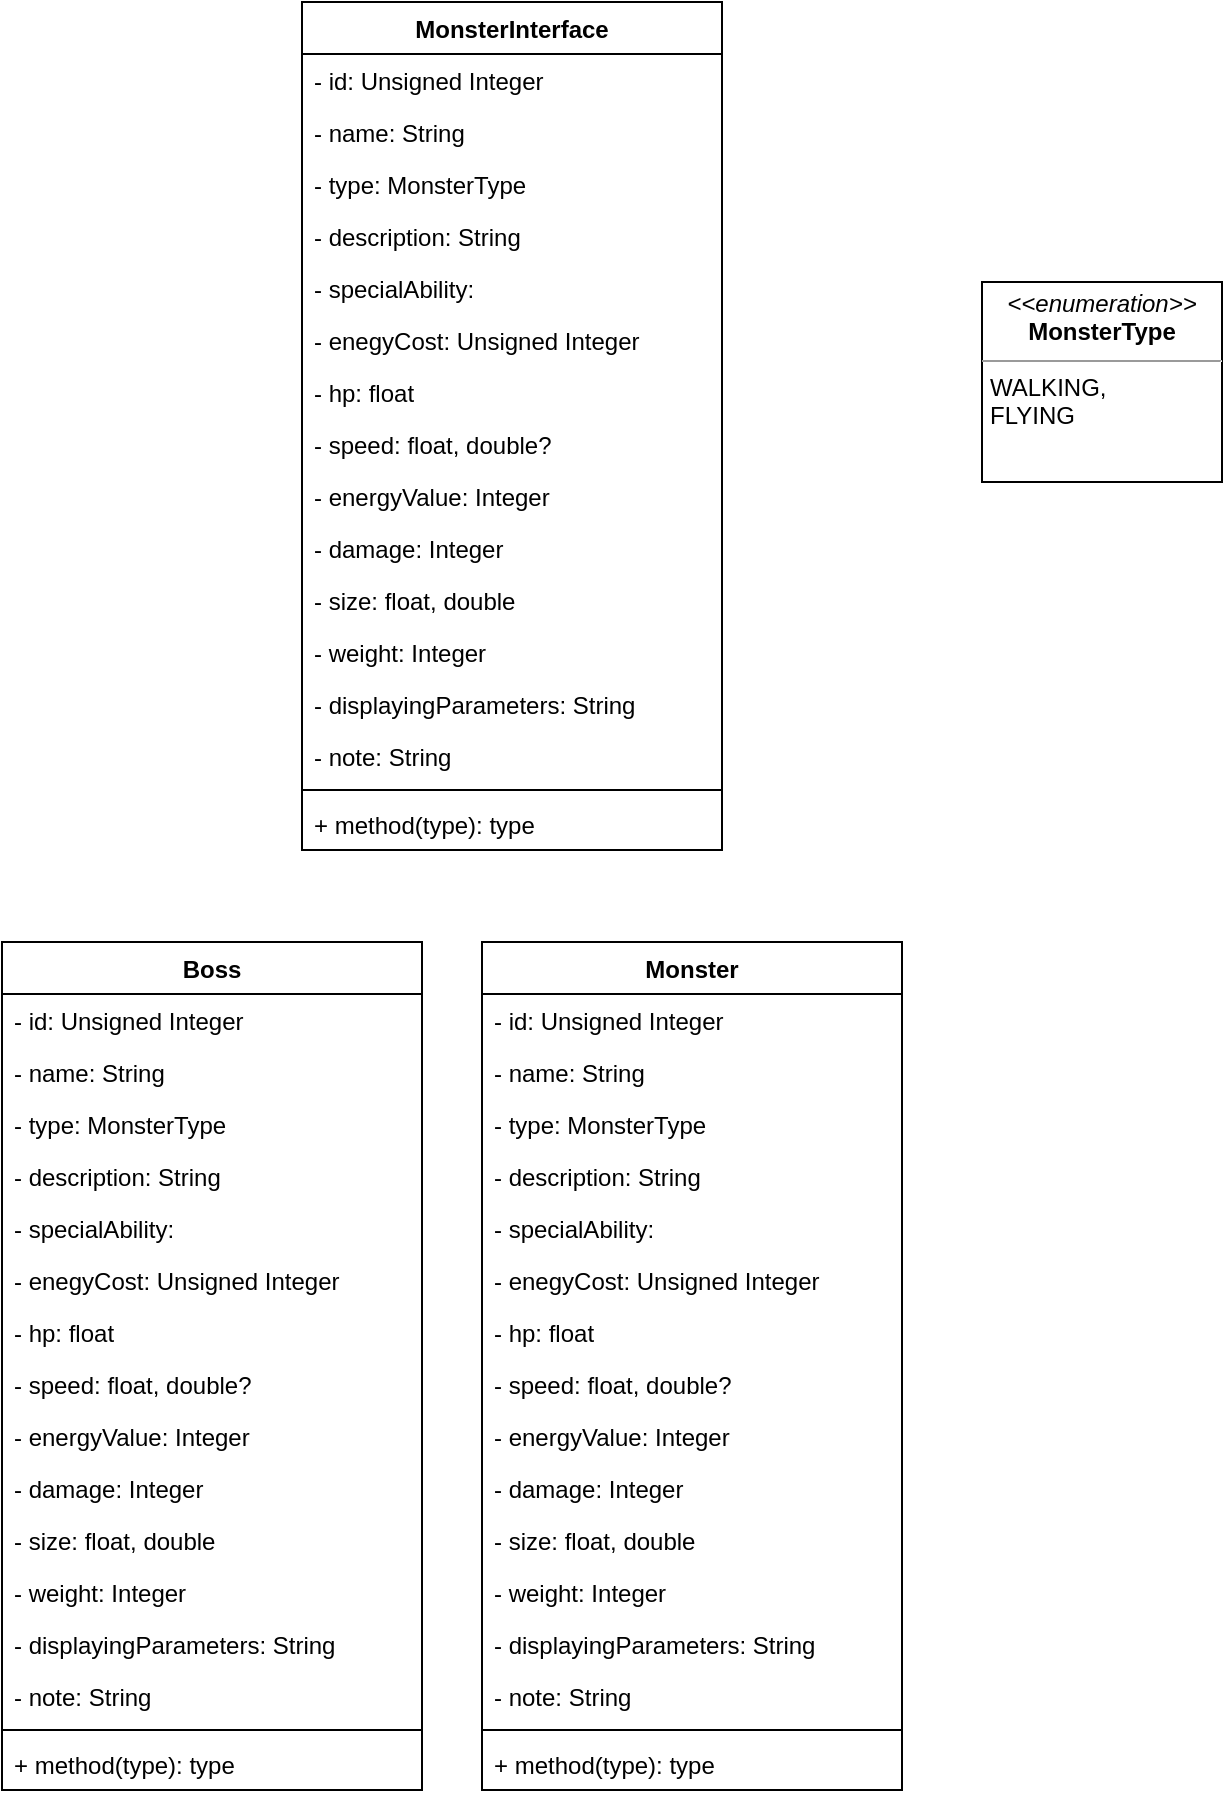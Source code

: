<mxfile version="20.0.1" type="github">
  <diagram id="3Hzr0n2Hrk9hMCZVUcCn" name="Page-1">
    <mxGraphModel dx="1422" dy="737" grid="1" gridSize="10" guides="1" tooltips="1" connect="1" arrows="1" fold="1" page="1" pageScale="1" pageWidth="850" pageHeight="1100" math="0" shadow="0">
      <root>
        <mxCell id="0" />
        <mxCell id="1" parent="0" />
        <mxCell id="gTmIQ7LkwGz3GuOeLMRu-1" value="MonsterInterface" style="swimlane;fontStyle=1;align=center;verticalAlign=top;childLayout=stackLayout;horizontal=1;startSize=26;horizontalStack=0;resizeParent=1;resizeParentMax=0;resizeLast=0;collapsible=1;marginBottom=0;" vertex="1" parent="1">
          <mxGeometry x="250" y="60" width="210" height="424" as="geometry" />
        </mxCell>
        <mxCell id="gTmIQ7LkwGz3GuOeLMRu-2" value="- id: Unsigned Integer" style="text;strokeColor=none;fillColor=none;align=left;verticalAlign=top;spacingLeft=4;spacingRight=4;overflow=hidden;rotatable=0;points=[[0,0.5],[1,0.5]];portConstraint=eastwest;" vertex="1" parent="gTmIQ7LkwGz3GuOeLMRu-1">
          <mxGeometry y="26" width="210" height="26" as="geometry" />
        </mxCell>
        <mxCell id="gTmIQ7LkwGz3GuOeLMRu-15" value="- name: String" style="text;strokeColor=none;fillColor=none;align=left;verticalAlign=top;spacingLeft=4;spacingRight=4;overflow=hidden;rotatable=0;points=[[0,0.5],[1,0.5]];portConstraint=eastwest;" vertex="1" parent="gTmIQ7LkwGz3GuOeLMRu-1">
          <mxGeometry y="52" width="210" height="26" as="geometry" />
        </mxCell>
        <mxCell id="gTmIQ7LkwGz3GuOeLMRu-16" value="- type: MonsterType" style="text;strokeColor=none;fillColor=none;align=left;verticalAlign=top;spacingLeft=4;spacingRight=4;overflow=hidden;rotatable=0;points=[[0,0.5],[1,0.5]];portConstraint=eastwest;" vertex="1" parent="gTmIQ7LkwGz3GuOeLMRu-1">
          <mxGeometry y="78" width="210" height="26" as="geometry" />
        </mxCell>
        <mxCell id="gTmIQ7LkwGz3GuOeLMRu-6" value="- description: String" style="text;strokeColor=none;fillColor=none;align=left;verticalAlign=top;spacingLeft=4;spacingRight=4;overflow=hidden;rotatable=0;points=[[0,0.5],[1,0.5]];portConstraint=eastwest;" vertex="1" parent="gTmIQ7LkwGz3GuOeLMRu-1">
          <mxGeometry y="104" width="210" height="26" as="geometry" />
        </mxCell>
        <mxCell id="gTmIQ7LkwGz3GuOeLMRu-7" value="- specialAbility: " style="text;strokeColor=none;fillColor=none;align=left;verticalAlign=top;spacingLeft=4;spacingRight=4;overflow=hidden;rotatable=0;points=[[0,0.5],[1,0.5]];portConstraint=eastwest;" vertex="1" parent="gTmIQ7LkwGz3GuOeLMRu-1">
          <mxGeometry y="130" width="210" height="26" as="geometry" />
        </mxCell>
        <mxCell id="gTmIQ7LkwGz3GuOeLMRu-8" value="- enegyCost: Unsigned Integer" style="text;strokeColor=none;fillColor=none;align=left;verticalAlign=top;spacingLeft=4;spacingRight=4;overflow=hidden;rotatable=0;points=[[0,0.5],[1,0.5]];portConstraint=eastwest;labelBackgroundColor=default;" vertex="1" parent="gTmIQ7LkwGz3GuOeLMRu-1">
          <mxGeometry y="156" width="210" height="26" as="geometry" />
        </mxCell>
        <mxCell id="gTmIQ7LkwGz3GuOeLMRu-9" value="- hp: float" style="text;strokeColor=none;fillColor=none;align=left;verticalAlign=top;spacingLeft=4;spacingRight=4;overflow=hidden;rotatable=0;points=[[0,0.5],[1,0.5]];portConstraint=eastwest;" vertex="1" parent="gTmIQ7LkwGz3GuOeLMRu-1">
          <mxGeometry y="182" width="210" height="26" as="geometry" />
        </mxCell>
        <mxCell id="gTmIQ7LkwGz3GuOeLMRu-10" value="- speed: float, double?" style="text;strokeColor=none;fillColor=none;align=left;verticalAlign=top;spacingLeft=4;spacingRight=4;overflow=hidden;rotatable=0;points=[[0,0.5],[1,0.5]];portConstraint=eastwest;" vertex="1" parent="gTmIQ7LkwGz3GuOeLMRu-1">
          <mxGeometry y="208" width="210" height="26" as="geometry" />
        </mxCell>
        <mxCell id="gTmIQ7LkwGz3GuOeLMRu-13" value="- energyValue: Integer" style="text;strokeColor=none;fillColor=none;align=left;verticalAlign=top;spacingLeft=4;spacingRight=4;overflow=hidden;rotatable=0;points=[[0,0.5],[1,0.5]];portConstraint=eastwest;" vertex="1" parent="gTmIQ7LkwGz3GuOeLMRu-1">
          <mxGeometry y="234" width="210" height="26" as="geometry" />
        </mxCell>
        <mxCell id="gTmIQ7LkwGz3GuOeLMRu-14" value="- damage: Integer" style="text;strokeColor=none;fillColor=none;align=left;verticalAlign=top;spacingLeft=4;spacingRight=4;overflow=hidden;rotatable=0;points=[[0,0.5],[1,0.5]];portConstraint=eastwest;" vertex="1" parent="gTmIQ7LkwGz3GuOeLMRu-1">
          <mxGeometry y="260" width="210" height="26" as="geometry" />
        </mxCell>
        <mxCell id="gTmIQ7LkwGz3GuOeLMRu-11" value="- size: float, double" style="text;strokeColor=none;fillColor=none;align=left;verticalAlign=top;spacingLeft=4;spacingRight=4;overflow=hidden;rotatable=0;points=[[0,0.5],[1,0.5]];portConstraint=eastwest;" vertex="1" parent="gTmIQ7LkwGz3GuOeLMRu-1">
          <mxGeometry y="286" width="210" height="26" as="geometry" />
        </mxCell>
        <mxCell id="gTmIQ7LkwGz3GuOeLMRu-12" value="- weight: Integer" style="text;strokeColor=none;fillColor=none;align=left;verticalAlign=top;spacingLeft=4;spacingRight=4;overflow=hidden;rotatable=0;points=[[0,0.5],[1,0.5]];portConstraint=eastwest;" vertex="1" parent="gTmIQ7LkwGz3GuOeLMRu-1">
          <mxGeometry y="312" width="210" height="26" as="geometry" />
        </mxCell>
        <mxCell id="gTmIQ7LkwGz3GuOeLMRu-17" value="- displayingParameters: String" style="text;strokeColor=none;fillColor=none;align=left;verticalAlign=top;spacingLeft=4;spacingRight=4;overflow=hidden;rotatable=0;points=[[0,0.5],[1,0.5]];portConstraint=eastwest;" vertex="1" parent="gTmIQ7LkwGz3GuOeLMRu-1">
          <mxGeometry y="338" width="210" height="26" as="geometry" />
        </mxCell>
        <mxCell id="gTmIQ7LkwGz3GuOeLMRu-18" value="- note: String" style="text;strokeColor=none;fillColor=none;align=left;verticalAlign=top;spacingLeft=4;spacingRight=4;overflow=hidden;rotatable=0;points=[[0,0.5],[1,0.5]];portConstraint=eastwest;" vertex="1" parent="gTmIQ7LkwGz3GuOeLMRu-1">
          <mxGeometry y="364" width="210" height="26" as="geometry" />
        </mxCell>
        <mxCell id="gTmIQ7LkwGz3GuOeLMRu-3" value="" style="line;strokeWidth=1;fillColor=none;align=left;verticalAlign=middle;spacingTop=-1;spacingLeft=3;spacingRight=3;rotatable=0;labelPosition=right;points=[];portConstraint=eastwest;" vertex="1" parent="gTmIQ7LkwGz3GuOeLMRu-1">
          <mxGeometry y="390" width="210" height="8" as="geometry" />
        </mxCell>
        <mxCell id="gTmIQ7LkwGz3GuOeLMRu-4" value="+ method(type): type" style="text;strokeColor=none;fillColor=none;align=left;verticalAlign=top;spacingLeft=4;spacingRight=4;overflow=hidden;rotatable=0;points=[[0,0.5],[1,0.5]];portConstraint=eastwest;" vertex="1" parent="gTmIQ7LkwGz3GuOeLMRu-1">
          <mxGeometry y="398" width="210" height="26" as="geometry" />
        </mxCell>
        <mxCell id="gTmIQ7LkwGz3GuOeLMRu-5" value="&lt;p style=&quot;margin:0px;margin-top:4px;text-align:center;&quot;&gt;&lt;i&gt;&amp;lt;&amp;lt;enumeration&amp;gt;&amp;gt;&lt;/i&gt;&lt;br&gt;&lt;b&gt;MonsterType&lt;/b&gt;&lt;/p&gt;&lt;hr size=&quot;1&quot;&gt;&lt;p style=&quot;margin:0px;margin-left:4px;&quot;&gt;WALKING,&amp;nbsp;&lt;/p&gt;&lt;p style=&quot;margin:0px;margin-left:4px;&quot;&gt;FLYING&lt;/p&gt;" style="verticalAlign=top;align=left;overflow=fill;fontSize=12;fontFamily=Helvetica;html=1;" vertex="1" parent="1">
          <mxGeometry x="590" y="200" width="120" height="100" as="geometry" />
        </mxCell>
        <mxCell id="gTmIQ7LkwGz3GuOeLMRu-19" value="Boss" style="swimlane;fontStyle=1;align=center;verticalAlign=top;childLayout=stackLayout;horizontal=1;startSize=26;horizontalStack=0;resizeParent=1;resizeParentMax=0;resizeLast=0;collapsible=1;marginBottom=0;" vertex="1" parent="1">
          <mxGeometry x="100" y="530" width="210" height="424" as="geometry" />
        </mxCell>
        <mxCell id="gTmIQ7LkwGz3GuOeLMRu-20" value="- id: Unsigned Integer" style="text;strokeColor=none;fillColor=none;align=left;verticalAlign=top;spacingLeft=4;spacingRight=4;overflow=hidden;rotatable=0;points=[[0,0.5],[1,0.5]];portConstraint=eastwest;" vertex="1" parent="gTmIQ7LkwGz3GuOeLMRu-19">
          <mxGeometry y="26" width="210" height="26" as="geometry" />
        </mxCell>
        <mxCell id="gTmIQ7LkwGz3GuOeLMRu-21" value="- name: String" style="text;strokeColor=none;fillColor=none;align=left;verticalAlign=top;spacingLeft=4;spacingRight=4;overflow=hidden;rotatable=0;points=[[0,0.5],[1,0.5]];portConstraint=eastwest;" vertex="1" parent="gTmIQ7LkwGz3GuOeLMRu-19">
          <mxGeometry y="52" width="210" height="26" as="geometry" />
        </mxCell>
        <mxCell id="gTmIQ7LkwGz3GuOeLMRu-22" value="- type: MonsterType" style="text;strokeColor=none;fillColor=none;align=left;verticalAlign=top;spacingLeft=4;spacingRight=4;overflow=hidden;rotatable=0;points=[[0,0.5],[1,0.5]];portConstraint=eastwest;" vertex="1" parent="gTmIQ7LkwGz3GuOeLMRu-19">
          <mxGeometry y="78" width="210" height="26" as="geometry" />
        </mxCell>
        <mxCell id="gTmIQ7LkwGz3GuOeLMRu-23" value="- description: String" style="text;strokeColor=none;fillColor=none;align=left;verticalAlign=top;spacingLeft=4;spacingRight=4;overflow=hidden;rotatable=0;points=[[0,0.5],[1,0.5]];portConstraint=eastwest;" vertex="1" parent="gTmIQ7LkwGz3GuOeLMRu-19">
          <mxGeometry y="104" width="210" height="26" as="geometry" />
        </mxCell>
        <mxCell id="gTmIQ7LkwGz3GuOeLMRu-24" value="- specialAbility: " style="text;strokeColor=none;fillColor=none;align=left;verticalAlign=top;spacingLeft=4;spacingRight=4;overflow=hidden;rotatable=0;points=[[0,0.5],[1,0.5]];portConstraint=eastwest;" vertex="1" parent="gTmIQ7LkwGz3GuOeLMRu-19">
          <mxGeometry y="130" width="210" height="26" as="geometry" />
        </mxCell>
        <mxCell id="gTmIQ7LkwGz3GuOeLMRu-25" value="- enegyCost: Unsigned Integer" style="text;strokeColor=none;fillColor=none;align=left;verticalAlign=top;spacingLeft=4;spacingRight=4;overflow=hidden;rotatable=0;points=[[0,0.5],[1,0.5]];portConstraint=eastwest;labelBackgroundColor=default;" vertex="1" parent="gTmIQ7LkwGz3GuOeLMRu-19">
          <mxGeometry y="156" width="210" height="26" as="geometry" />
        </mxCell>
        <mxCell id="gTmIQ7LkwGz3GuOeLMRu-26" value="- hp: float" style="text;strokeColor=none;fillColor=none;align=left;verticalAlign=top;spacingLeft=4;spacingRight=4;overflow=hidden;rotatable=0;points=[[0,0.5],[1,0.5]];portConstraint=eastwest;" vertex="1" parent="gTmIQ7LkwGz3GuOeLMRu-19">
          <mxGeometry y="182" width="210" height="26" as="geometry" />
        </mxCell>
        <mxCell id="gTmIQ7LkwGz3GuOeLMRu-27" value="- speed: float, double?" style="text;strokeColor=none;fillColor=none;align=left;verticalAlign=top;spacingLeft=4;spacingRight=4;overflow=hidden;rotatable=0;points=[[0,0.5],[1,0.5]];portConstraint=eastwest;" vertex="1" parent="gTmIQ7LkwGz3GuOeLMRu-19">
          <mxGeometry y="208" width="210" height="26" as="geometry" />
        </mxCell>
        <mxCell id="gTmIQ7LkwGz3GuOeLMRu-28" value="- energyValue: Integer" style="text;strokeColor=none;fillColor=none;align=left;verticalAlign=top;spacingLeft=4;spacingRight=4;overflow=hidden;rotatable=0;points=[[0,0.5],[1,0.5]];portConstraint=eastwest;" vertex="1" parent="gTmIQ7LkwGz3GuOeLMRu-19">
          <mxGeometry y="234" width="210" height="26" as="geometry" />
        </mxCell>
        <mxCell id="gTmIQ7LkwGz3GuOeLMRu-29" value="- damage: Integer" style="text;strokeColor=none;fillColor=none;align=left;verticalAlign=top;spacingLeft=4;spacingRight=4;overflow=hidden;rotatable=0;points=[[0,0.5],[1,0.5]];portConstraint=eastwest;" vertex="1" parent="gTmIQ7LkwGz3GuOeLMRu-19">
          <mxGeometry y="260" width="210" height="26" as="geometry" />
        </mxCell>
        <mxCell id="gTmIQ7LkwGz3GuOeLMRu-30" value="- size: float, double" style="text;strokeColor=none;fillColor=none;align=left;verticalAlign=top;spacingLeft=4;spacingRight=4;overflow=hidden;rotatable=0;points=[[0,0.5],[1,0.5]];portConstraint=eastwest;" vertex="1" parent="gTmIQ7LkwGz3GuOeLMRu-19">
          <mxGeometry y="286" width="210" height="26" as="geometry" />
        </mxCell>
        <mxCell id="gTmIQ7LkwGz3GuOeLMRu-31" value="- weight: Integer" style="text;strokeColor=none;fillColor=none;align=left;verticalAlign=top;spacingLeft=4;spacingRight=4;overflow=hidden;rotatable=0;points=[[0,0.5],[1,0.5]];portConstraint=eastwest;" vertex="1" parent="gTmIQ7LkwGz3GuOeLMRu-19">
          <mxGeometry y="312" width="210" height="26" as="geometry" />
        </mxCell>
        <mxCell id="gTmIQ7LkwGz3GuOeLMRu-32" value="- displayingParameters: String" style="text;strokeColor=none;fillColor=none;align=left;verticalAlign=top;spacingLeft=4;spacingRight=4;overflow=hidden;rotatable=0;points=[[0,0.5],[1,0.5]];portConstraint=eastwest;" vertex="1" parent="gTmIQ7LkwGz3GuOeLMRu-19">
          <mxGeometry y="338" width="210" height="26" as="geometry" />
        </mxCell>
        <mxCell id="gTmIQ7LkwGz3GuOeLMRu-33" value="- note: String" style="text;strokeColor=none;fillColor=none;align=left;verticalAlign=top;spacingLeft=4;spacingRight=4;overflow=hidden;rotatable=0;points=[[0,0.5],[1,0.5]];portConstraint=eastwest;" vertex="1" parent="gTmIQ7LkwGz3GuOeLMRu-19">
          <mxGeometry y="364" width="210" height="26" as="geometry" />
        </mxCell>
        <mxCell id="gTmIQ7LkwGz3GuOeLMRu-34" value="" style="line;strokeWidth=1;fillColor=none;align=left;verticalAlign=middle;spacingTop=-1;spacingLeft=3;spacingRight=3;rotatable=0;labelPosition=right;points=[];portConstraint=eastwest;" vertex="1" parent="gTmIQ7LkwGz3GuOeLMRu-19">
          <mxGeometry y="390" width="210" height="8" as="geometry" />
        </mxCell>
        <mxCell id="gTmIQ7LkwGz3GuOeLMRu-35" value="+ method(type): type" style="text;strokeColor=none;fillColor=none;align=left;verticalAlign=top;spacingLeft=4;spacingRight=4;overflow=hidden;rotatable=0;points=[[0,0.5],[1,0.5]];portConstraint=eastwest;" vertex="1" parent="gTmIQ7LkwGz3GuOeLMRu-19">
          <mxGeometry y="398" width="210" height="26" as="geometry" />
        </mxCell>
        <mxCell id="gTmIQ7LkwGz3GuOeLMRu-36" value="Monster" style="swimlane;fontStyle=1;align=center;verticalAlign=top;childLayout=stackLayout;horizontal=1;startSize=26;horizontalStack=0;resizeParent=1;resizeParentMax=0;resizeLast=0;collapsible=1;marginBottom=0;" vertex="1" parent="1">
          <mxGeometry x="340" y="530" width="210" height="424" as="geometry" />
        </mxCell>
        <mxCell id="gTmIQ7LkwGz3GuOeLMRu-37" value="- id: Unsigned Integer" style="text;strokeColor=none;fillColor=none;align=left;verticalAlign=top;spacingLeft=4;spacingRight=4;overflow=hidden;rotatable=0;points=[[0,0.5],[1,0.5]];portConstraint=eastwest;" vertex="1" parent="gTmIQ7LkwGz3GuOeLMRu-36">
          <mxGeometry y="26" width="210" height="26" as="geometry" />
        </mxCell>
        <mxCell id="gTmIQ7LkwGz3GuOeLMRu-38" value="- name: String" style="text;strokeColor=none;fillColor=none;align=left;verticalAlign=top;spacingLeft=4;spacingRight=4;overflow=hidden;rotatable=0;points=[[0,0.5],[1,0.5]];portConstraint=eastwest;" vertex="1" parent="gTmIQ7LkwGz3GuOeLMRu-36">
          <mxGeometry y="52" width="210" height="26" as="geometry" />
        </mxCell>
        <mxCell id="gTmIQ7LkwGz3GuOeLMRu-39" value="- type: MonsterType" style="text;strokeColor=none;fillColor=none;align=left;verticalAlign=top;spacingLeft=4;spacingRight=4;overflow=hidden;rotatable=0;points=[[0,0.5],[1,0.5]];portConstraint=eastwest;" vertex="1" parent="gTmIQ7LkwGz3GuOeLMRu-36">
          <mxGeometry y="78" width="210" height="26" as="geometry" />
        </mxCell>
        <mxCell id="gTmIQ7LkwGz3GuOeLMRu-40" value="- description: String" style="text;strokeColor=none;fillColor=none;align=left;verticalAlign=top;spacingLeft=4;spacingRight=4;overflow=hidden;rotatable=0;points=[[0,0.5],[1,0.5]];portConstraint=eastwest;" vertex="1" parent="gTmIQ7LkwGz3GuOeLMRu-36">
          <mxGeometry y="104" width="210" height="26" as="geometry" />
        </mxCell>
        <mxCell id="gTmIQ7LkwGz3GuOeLMRu-41" value="- specialAbility: " style="text;strokeColor=none;fillColor=none;align=left;verticalAlign=top;spacingLeft=4;spacingRight=4;overflow=hidden;rotatable=0;points=[[0,0.5],[1,0.5]];portConstraint=eastwest;" vertex="1" parent="gTmIQ7LkwGz3GuOeLMRu-36">
          <mxGeometry y="130" width="210" height="26" as="geometry" />
        </mxCell>
        <mxCell id="gTmIQ7LkwGz3GuOeLMRu-42" value="- enegyCost: Unsigned Integer" style="text;strokeColor=none;fillColor=none;align=left;verticalAlign=top;spacingLeft=4;spacingRight=4;overflow=hidden;rotatable=0;points=[[0,0.5],[1,0.5]];portConstraint=eastwest;labelBackgroundColor=default;" vertex="1" parent="gTmIQ7LkwGz3GuOeLMRu-36">
          <mxGeometry y="156" width="210" height="26" as="geometry" />
        </mxCell>
        <mxCell id="gTmIQ7LkwGz3GuOeLMRu-43" value="- hp: float" style="text;strokeColor=none;fillColor=none;align=left;verticalAlign=top;spacingLeft=4;spacingRight=4;overflow=hidden;rotatable=0;points=[[0,0.5],[1,0.5]];portConstraint=eastwest;" vertex="1" parent="gTmIQ7LkwGz3GuOeLMRu-36">
          <mxGeometry y="182" width="210" height="26" as="geometry" />
        </mxCell>
        <mxCell id="gTmIQ7LkwGz3GuOeLMRu-44" value="- speed: float, double?" style="text;strokeColor=none;fillColor=none;align=left;verticalAlign=top;spacingLeft=4;spacingRight=4;overflow=hidden;rotatable=0;points=[[0,0.5],[1,0.5]];portConstraint=eastwest;" vertex="1" parent="gTmIQ7LkwGz3GuOeLMRu-36">
          <mxGeometry y="208" width="210" height="26" as="geometry" />
        </mxCell>
        <mxCell id="gTmIQ7LkwGz3GuOeLMRu-45" value="- energyValue: Integer" style="text;strokeColor=none;fillColor=none;align=left;verticalAlign=top;spacingLeft=4;spacingRight=4;overflow=hidden;rotatable=0;points=[[0,0.5],[1,0.5]];portConstraint=eastwest;" vertex="1" parent="gTmIQ7LkwGz3GuOeLMRu-36">
          <mxGeometry y="234" width="210" height="26" as="geometry" />
        </mxCell>
        <mxCell id="gTmIQ7LkwGz3GuOeLMRu-46" value="- damage: Integer" style="text;strokeColor=none;fillColor=none;align=left;verticalAlign=top;spacingLeft=4;spacingRight=4;overflow=hidden;rotatable=0;points=[[0,0.5],[1,0.5]];portConstraint=eastwest;" vertex="1" parent="gTmIQ7LkwGz3GuOeLMRu-36">
          <mxGeometry y="260" width="210" height="26" as="geometry" />
        </mxCell>
        <mxCell id="gTmIQ7LkwGz3GuOeLMRu-47" value="- size: float, double" style="text;strokeColor=none;fillColor=none;align=left;verticalAlign=top;spacingLeft=4;spacingRight=4;overflow=hidden;rotatable=0;points=[[0,0.5],[1,0.5]];portConstraint=eastwest;" vertex="1" parent="gTmIQ7LkwGz3GuOeLMRu-36">
          <mxGeometry y="286" width="210" height="26" as="geometry" />
        </mxCell>
        <mxCell id="gTmIQ7LkwGz3GuOeLMRu-48" value="- weight: Integer" style="text;strokeColor=none;fillColor=none;align=left;verticalAlign=top;spacingLeft=4;spacingRight=4;overflow=hidden;rotatable=0;points=[[0,0.5],[1,0.5]];portConstraint=eastwest;" vertex="1" parent="gTmIQ7LkwGz3GuOeLMRu-36">
          <mxGeometry y="312" width="210" height="26" as="geometry" />
        </mxCell>
        <mxCell id="gTmIQ7LkwGz3GuOeLMRu-49" value="- displayingParameters: String" style="text;strokeColor=none;fillColor=none;align=left;verticalAlign=top;spacingLeft=4;spacingRight=4;overflow=hidden;rotatable=0;points=[[0,0.5],[1,0.5]];portConstraint=eastwest;" vertex="1" parent="gTmIQ7LkwGz3GuOeLMRu-36">
          <mxGeometry y="338" width="210" height="26" as="geometry" />
        </mxCell>
        <mxCell id="gTmIQ7LkwGz3GuOeLMRu-50" value="- note: String" style="text;strokeColor=none;fillColor=none;align=left;verticalAlign=top;spacingLeft=4;spacingRight=4;overflow=hidden;rotatable=0;points=[[0,0.5],[1,0.5]];portConstraint=eastwest;" vertex="1" parent="gTmIQ7LkwGz3GuOeLMRu-36">
          <mxGeometry y="364" width="210" height="26" as="geometry" />
        </mxCell>
        <mxCell id="gTmIQ7LkwGz3GuOeLMRu-51" value="" style="line;strokeWidth=1;fillColor=none;align=left;verticalAlign=middle;spacingTop=-1;spacingLeft=3;spacingRight=3;rotatable=0;labelPosition=right;points=[];portConstraint=eastwest;" vertex="1" parent="gTmIQ7LkwGz3GuOeLMRu-36">
          <mxGeometry y="390" width="210" height="8" as="geometry" />
        </mxCell>
        <mxCell id="gTmIQ7LkwGz3GuOeLMRu-52" value="+ method(type): type" style="text;strokeColor=none;fillColor=none;align=left;verticalAlign=top;spacingLeft=4;spacingRight=4;overflow=hidden;rotatable=0;points=[[0,0.5],[1,0.5]];portConstraint=eastwest;" vertex="1" parent="gTmIQ7LkwGz3GuOeLMRu-36">
          <mxGeometry y="398" width="210" height="26" as="geometry" />
        </mxCell>
      </root>
    </mxGraphModel>
  </diagram>
</mxfile>
